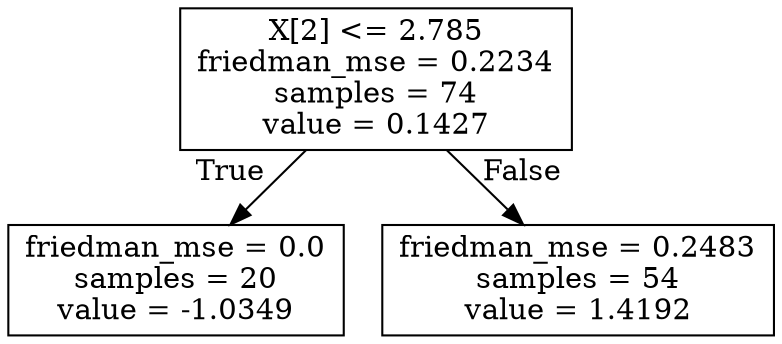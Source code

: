 digraph Tree {
node [shape=box] ;
0 [label="X[2] <= 2.785\nfriedman_mse = 0.2234\nsamples = 74\nvalue = 0.1427"] ;
1 [label="friedman_mse = 0.0\nsamples = 20\nvalue = -1.0349"] ;
0 -> 1 [labeldistance=2.5, labelangle=45, headlabel="True"] ;
2 [label="friedman_mse = 0.2483\nsamples = 54\nvalue = 1.4192"] ;
0 -> 2 [labeldistance=2.5, labelangle=-45, headlabel="False"] ;
}